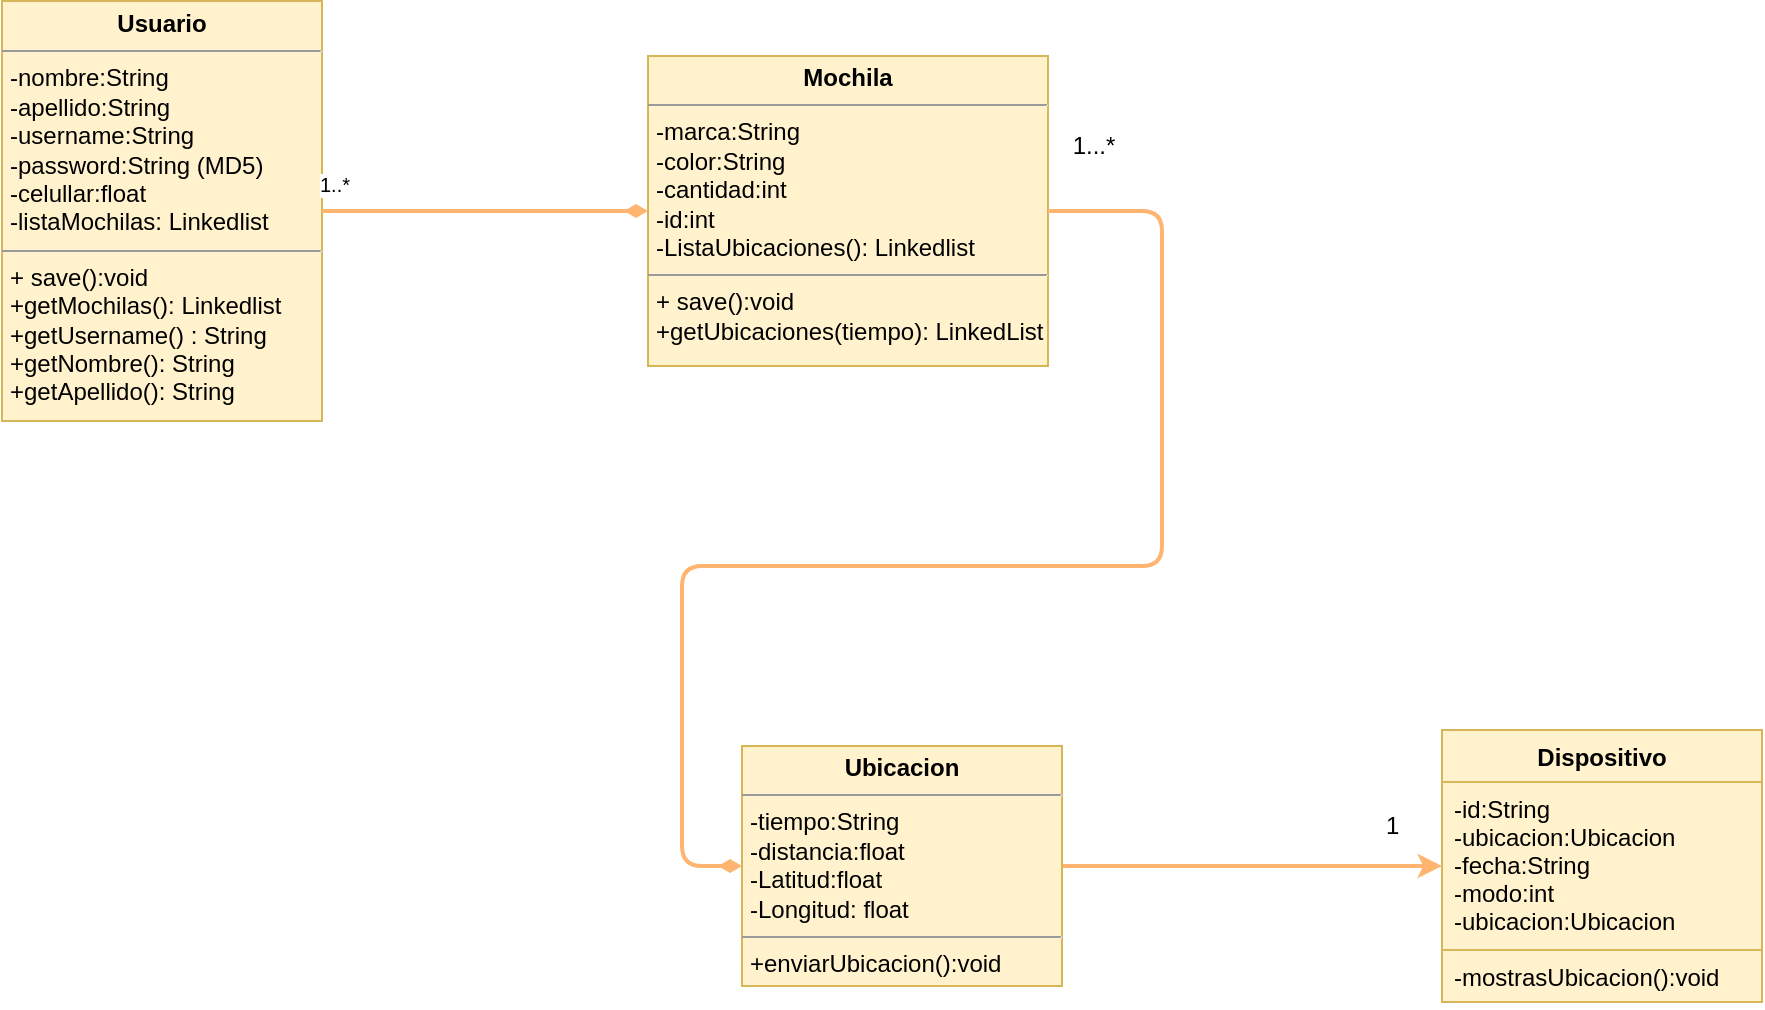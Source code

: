 <mxfile version="12.2.3" type="device" pages="1"><diagram id="A6i5dVTEk8xB9FeBoBNI" name="Page-1"><mxGraphModel dx="868" dy="401" grid="1" gridSize="10" guides="1" tooltips="1" connect="1" arrows="1" fold="1" page="1" pageScale="1" pageWidth="827" pageHeight="1169" math="0" shadow="0"><root><mxCell id="0"/><mxCell id="1" parent="0"/><mxCell id="bWTlEcorjtpeFZ638XAs-5" value="&lt;p style=&quot;margin: 0px ; margin-top: 4px ; text-align: center&quot;&gt;&lt;b&gt;Usuario&lt;/b&gt;&lt;/p&gt;&lt;hr size=&quot;1&quot;&gt;&lt;p style=&quot;margin: 0px ; margin-left: 4px&quot;&gt;-nombre:String&lt;/p&gt;&lt;p style=&quot;margin: 0px ; margin-left: 4px&quot;&gt;-apellido:String&lt;/p&gt;&lt;p style=&quot;margin: 0px ; margin-left: 4px&quot;&gt;-username:String&lt;/p&gt;&lt;p style=&quot;margin: 0px ; margin-left: 4px&quot;&gt;-password:String (MD5)&lt;/p&gt;&lt;p style=&quot;margin: 0px ; margin-left: 4px&quot;&gt;-celullar:float&lt;/p&gt;&lt;p style=&quot;margin: 0px ; margin-left: 4px&quot;&gt;-listaMochilas: Linkedlist&lt;/p&gt;&lt;hr size=&quot;1&quot;&gt;&lt;p style=&quot;margin: 0px ; margin-left: 4px&quot;&gt;+ save():void&lt;/p&gt;&lt;p style=&quot;margin: 0px ; margin-left: 4px&quot;&gt;+getMochilas(): Linkedlist&lt;/p&gt;&lt;p style=&quot;margin: 0px ; margin-left: 4px&quot;&gt;+getUsername() : String&lt;/p&gt;&lt;p style=&quot;margin: 0px ; margin-left: 4px&quot;&gt;+getNombre(): String&lt;/p&gt;&lt;p style=&quot;margin: 0px ; margin-left: 4px&quot;&gt;+getApellido(): String&lt;/p&gt;" style="verticalAlign=top;align=left;overflow=fill;fontSize=12;fontFamily=Helvetica;html=1;fillColor=#fff2cc;strokeColor=#d6b656;" parent="1" vertex="1"><mxGeometry x="90" y="57.5" width="160" height="210" as="geometry"/></mxCell><mxCell id="bWTlEcorjtpeFZ638XAs-6" value="&lt;p style=&quot;margin: 0px ; margin-top: 4px ; text-align: center&quot;&gt;&lt;b&gt;Mochila&lt;/b&gt;&lt;/p&gt;&lt;hr size=&quot;1&quot;&gt;&lt;p style=&quot;margin: 0px ; margin-left: 4px&quot;&gt;-marca:String&lt;/p&gt;&lt;p style=&quot;margin: 0px ; margin-left: 4px&quot;&gt;-color:String&lt;/p&gt;&lt;p style=&quot;margin: 0px ; margin-left: 4px&quot;&gt;-cantidad:int&lt;/p&gt;&lt;p style=&quot;margin: 0px ; margin-left: 4px&quot;&gt;-id:int&lt;/p&gt;&lt;p style=&quot;margin: 0px ; margin-left: 4px&quot;&gt;-ListaUbicaciones(): Linkedlist&lt;/p&gt;&lt;hr size=&quot;1&quot;&gt;&lt;p style=&quot;margin: 0px ; margin-left: 4px&quot;&gt;+ save():void&lt;/p&gt;&lt;p style=&quot;margin: 0px ; margin-left: 4px&quot;&gt;+getUbicaciones(tiempo): LinkedList&lt;/p&gt;" style="verticalAlign=top;align=left;overflow=fill;fontSize=12;fontFamily=Helvetica;html=1;fillColor=#fff2cc;strokeColor=#d6b656;" parent="1" vertex="1"><mxGeometry x="413" y="85" width="200" height="155" as="geometry"/></mxCell><mxCell id="VtwZYFiDxmcIu9nSA3aE-4" style="edgeStyle=none;rounded=0;orthogonalLoop=1;jettySize=auto;html=1;exitX=1;exitY=0.5;exitDx=0;exitDy=0;entryX=0;entryY=0.5;entryDx=0;entryDy=0;strokeColor=#FFB570;strokeWidth=2;fillColor=#FFB570;" edge="1" parent="1" source="bWTlEcorjtpeFZ638XAs-7" target="bWTlEcorjtpeFZ638XAs-8"><mxGeometry relative="1" as="geometry"/></mxCell><mxCell id="bWTlEcorjtpeFZ638XAs-7" value="&lt;p style=&quot;margin: 0px ; margin-top: 4px ; text-align: center&quot;&gt;&lt;b&gt;Ubicacion&lt;/b&gt;&lt;/p&gt;&lt;hr size=&quot;1&quot;&gt;&lt;p style=&quot;margin: 0px ; margin-left: 4px&quot;&gt;-tiempo:String&lt;/p&gt;&lt;p style=&quot;margin: 0px ; margin-left: 4px&quot;&gt;-distancia:float&lt;/p&gt;&lt;p style=&quot;margin: 0px ; margin-left: 4px&quot;&gt;-Latitud:float&lt;br style=&quot;padding: 0px ; margin: 0px&quot;&gt;-Longitud: float&lt;br&gt;&lt;/p&gt;&lt;hr size=&quot;1&quot;&gt;&lt;p style=&quot;margin: 0px ; margin-left: 4px&quot;&gt;+enviarUbicacion():void&lt;/p&gt;" style="verticalAlign=top;align=left;overflow=fill;fontSize=12;fontFamily=Helvetica;html=1;fillColor=#fff2cc;strokeColor=#d6b656;" parent="1" vertex="1"><mxGeometry x="460" y="430" width="160" height="120" as="geometry"/></mxCell><mxCell id="bWTlEcorjtpeFZ638XAs-8" value="Dispositivo" style="swimlane;fontStyle=1;align=center;verticalAlign=top;childLayout=stackLayout;horizontal=1;startSize=26;horizontalStack=0;resizeParent=1;resizeParentMax=0;resizeLast=0;collapsible=1;marginBottom=0;fillColor=#fff2cc;strokeColor=#d6b656;" parent="1" vertex="1"><mxGeometry x="810" y="422" width="160" height="136" as="geometry"/></mxCell><mxCell id="bWTlEcorjtpeFZ638XAs-9" value="-id:String&#10;-ubicacion:Ubicacion&#10;-fecha:String&#10;-modo:int&#10;-ubicacion:Ubicacion" style="text;strokeColor=#d6b656;fillColor=#fff2cc;align=left;verticalAlign=top;spacingLeft=4;spacingRight=4;overflow=hidden;rotatable=0;points=[[0,0.5],[1,0.5]];portConstraint=eastwest;" parent="bWTlEcorjtpeFZ638XAs-8" vertex="1"><mxGeometry y="26" width="160" height="84" as="geometry"/></mxCell><mxCell id="bWTlEcorjtpeFZ638XAs-11" value="-mostrasUbicacion():void" style="text;strokeColor=#d6b656;fillColor=#fff2cc;align=left;verticalAlign=top;spacingLeft=4;spacingRight=4;overflow=hidden;rotatable=0;points=[[0,0.5],[1,0.5]];portConstraint=eastwest;" parent="bWTlEcorjtpeFZ638XAs-8" vertex="1"><mxGeometry y="110" width="160" height="26" as="geometry"/></mxCell><mxCell id="bWTlEcorjtpeFZ638XAs-13" value="" style="endArrow=diamondThin;endFill=1;html=1;align=left;verticalAlign=top;strokeColor=#FFB570;strokeWidth=2;entryX=0;entryY=0.5;entryDx=0;entryDy=0;exitX=1;exitY=0.5;exitDx=0;exitDy=0;" parent="1" edge="1" target="bWTlEcorjtpeFZ638XAs-6" source="bWTlEcorjtpeFZ638XAs-5"><mxGeometry x="-1" relative="1" as="geometry"><mxPoint x="253" y="150" as="sourcePoint"/><mxPoint x="413" y="150" as="targetPoint"/></mxGeometry></mxCell><mxCell id="bWTlEcorjtpeFZ638XAs-14" value="1..*" style="resizable=0;html=1;align=left;verticalAlign=bottom;labelBackgroundColor=#ffffff;fontSize=10;" parent="bWTlEcorjtpeFZ638XAs-13" connectable="0" vertex="1"><mxGeometry x="-1" relative="1" as="geometry"><mxPoint x="-3" y="-5" as="offset"/></mxGeometry></mxCell><mxCell id="bWTlEcorjtpeFZ638XAs-21" value="" style="endArrow=diamondThin;endFill=1;html=1;align=left;verticalAlign=top;edgeStyle=orthogonalEdgeStyle;exitX=1;exitY=0.5;exitDx=0;exitDy=0;strokeColor=#FFB570;fillColor=#FFB570;strokeWidth=2;entryX=0;entryY=0.5;entryDx=0;entryDy=0;" parent="1" source="bWTlEcorjtpeFZ638XAs-6" target="bWTlEcorjtpeFZ638XAs-7" edge="1"><mxGeometry x="-1" relative="1" as="geometry"><mxPoint x="480" y="240" as="sourcePoint"/><mxPoint x="580" y="240" as="targetPoint"/><Array as="points"><mxPoint x="670" y="163"/><mxPoint x="670" y="340"/><mxPoint x="430" y="340"/></Array></mxGeometry></mxCell><mxCell id="bWTlEcorjtpeFZ638XAs-22" value="" style="resizable=0;html=1;align=left;verticalAlign=bottom;labelBackgroundColor=#ffffff;fontSize=10;" parent="bWTlEcorjtpeFZ638XAs-21" connectable="0" vertex="1"><mxGeometry x="-1" relative="1" as="geometry"/></mxCell><mxCell id="bWTlEcorjtpeFZ638XAs-23" value="&amp;nbsp;1...*" style="text;html=1;resizable=0;points=[];autosize=1;align=left;verticalAlign=top;spacingTop=-4;" parent="1" vertex="1"><mxGeometry x="620" y="120" width="40" height="20" as="geometry"/></mxCell><mxCell id="VtwZYFiDxmcIu9nSA3aE-5" value="1" style="text;html=1;resizable=0;points=[];autosize=1;align=left;verticalAlign=top;spacingTop=-4;" vertex="1" parent="1"><mxGeometry x="780" y="460" width="20" height="20" as="geometry"/></mxCell></root></mxGraphModel></diagram></mxfile>